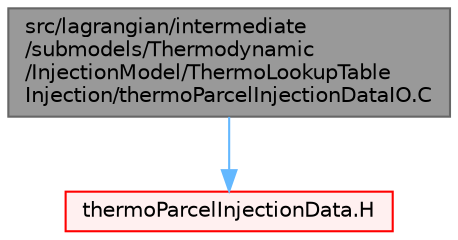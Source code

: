 digraph "src/lagrangian/intermediate/submodels/Thermodynamic/InjectionModel/ThermoLookupTableInjection/thermoParcelInjectionDataIO.C"
{
 // LATEX_PDF_SIZE
  bgcolor="transparent";
  edge [fontname=Helvetica,fontsize=10,labelfontname=Helvetica,labelfontsize=10];
  node [fontname=Helvetica,fontsize=10,shape=box,height=0.2,width=0.4];
  Node1 [id="Node000001",label="src/lagrangian/intermediate\l/submodels/Thermodynamic\l/InjectionModel/ThermoLookupTable\lInjection/thermoParcelInjectionDataIO.C",height=0.2,width=0.4,color="gray40", fillcolor="grey60", style="filled", fontcolor="black",tooltip=" "];
  Node1 -> Node2 [id="edge1_Node000001_Node000002",color="steelblue1",style="solid",tooltip=" "];
  Node2 [id="Node000002",label="thermoParcelInjectionData.H",height=0.2,width=0.4,color="red", fillcolor="#FFF0F0", style="filled",URL="$thermoParcelInjectionData_8H.html",tooltip=" "];
}
